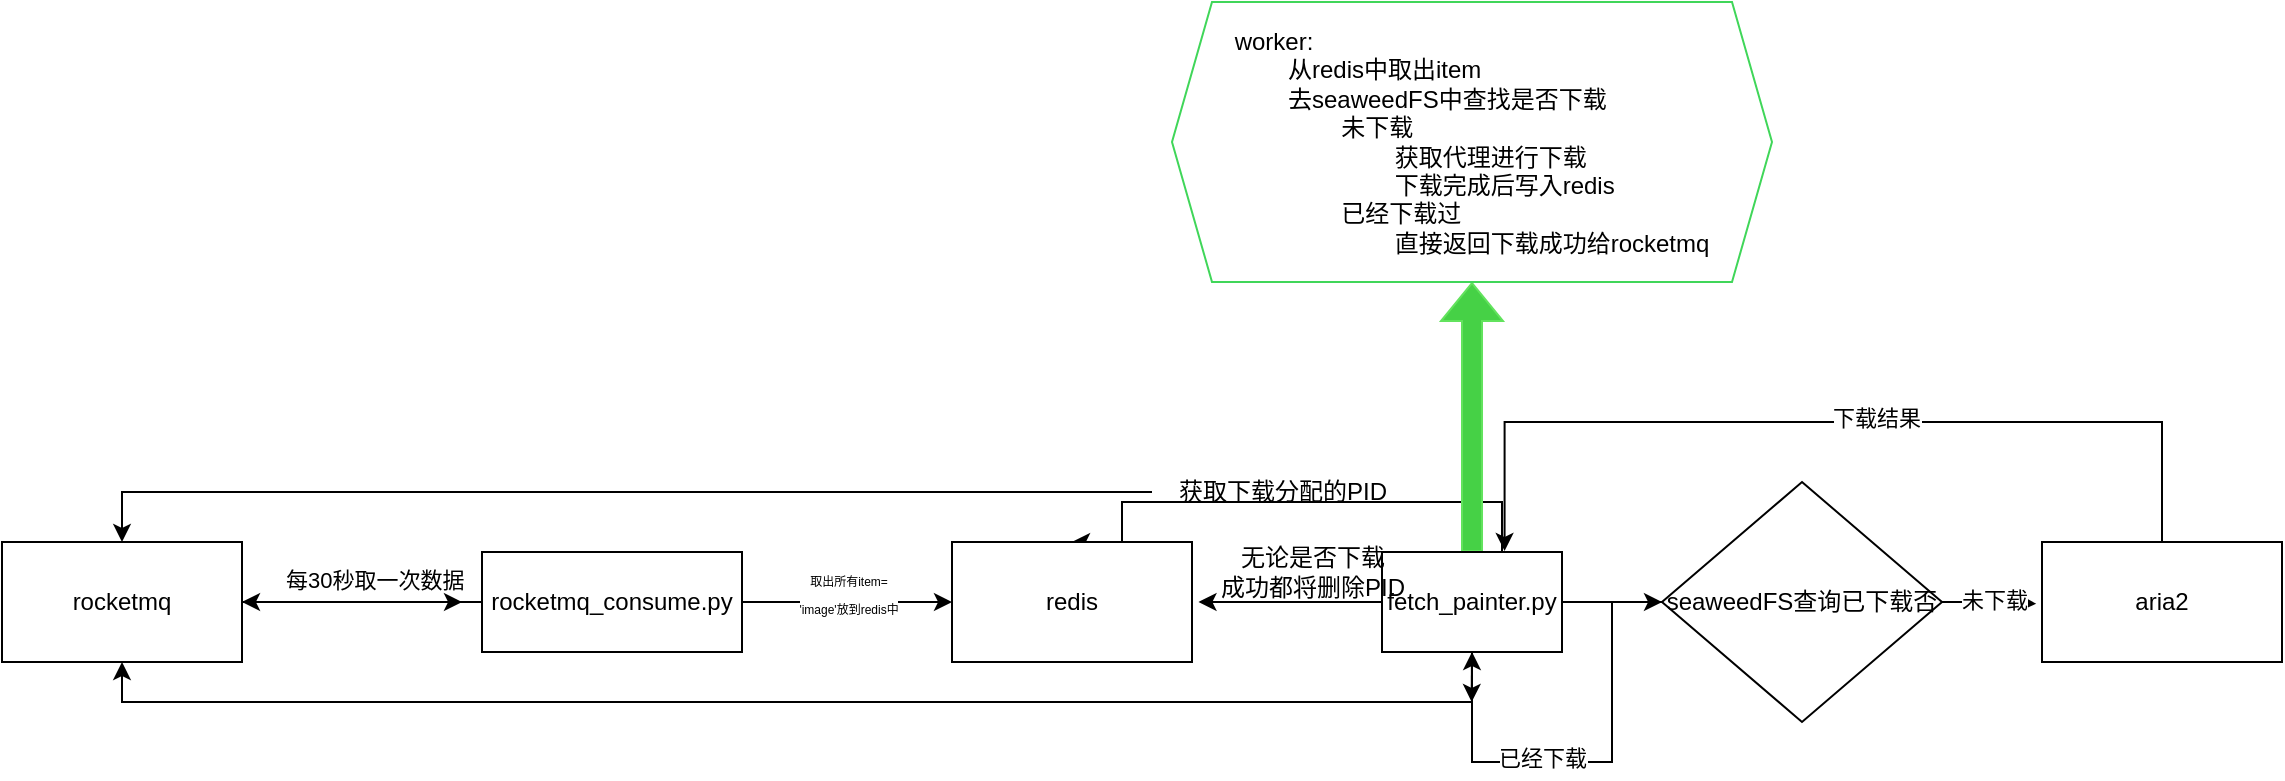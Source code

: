 <mxfile version="23.0.0" type="github">
  <diagram name="第 1 页" id="dsugi25yWP6TaqmEDvlr">
    <mxGraphModel dx="1671" dy="1618" grid="1" gridSize="10" guides="1" tooltips="1" connect="1" arrows="1" fold="1" page="1" pageScale="1" pageWidth="827" pageHeight="1169" math="0" shadow="0">
      <root>
        <mxCell id="0" />
        <mxCell id="1" parent="0" />
        <mxCell id="33HVd7Q__RiwLzI_41YS-1" style="edgeStyle=orthogonalEdgeStyle;rounded=0;orthogonalLoop=1;jettySize=auto;html=1;entryX=0;entryY=0.5;entryDx=0;entryDy=0;" parent="1" source="33HVd7Q__RiwLzI_41YS-3" edge="1">
          <mxGeometry relative="1" as="geometry">
            <mxPoint x="670" y="90" as="targetPoint" />
          </mxGeometry>
        </mxCell>
        <mxCell id="33HVd7Q__RiwLzI_41YS-2" style="edgeStyle=orthogonalEdgeStyle;rounded=0;orthogonalLoop=1;jettySize=auto;html=1;entryX=0.5;entryY=1;entryDx=0;entryDy=0;" parent="1" source="33HVd7Q__RiwLzI_41YS-3" target="33HVd7Q__RiwLzI_41YS-9" edge="1">
          <mxGeometry relative="1" as="geometry">
            <Array as="points">
              <mxPoint x="575" y="140" />
              <mxPoint x="-100" y="140" />
            </Array>
          </mxGeometry>
        </mxCell>
        <mxCell id="33HVd7Q__RiwLzI_41YS-20" style="edgeStyle=orthogonalEdgeStyle;rounded=0;orthogonalLoop=1;jettySize=auto;html=1;exitX=0.5;exitY=1;exitDx=0;exitDy=0;" parent="1" source="33HVd7Q__RiwLzI_41YS-3" edge="1">
          <mxGeometry relative="1" as="geometry">
            <mxPoint x="574.837" y="140" as="targetPoint" />
          </mxGeometry>
        </mxCell>
        <mxCell id="33HVd7Q__RiwLzI_41YS-27" style="edgeStyle=orthogonalEdgeStyle;rounded=0;orthogonalLoop=1;jettySize=auto;html=1;entryX=0.5;entryY=0;entryDx=0;entryDy=0;" parent="1" source="33HVd7Q__RiwLzI_41YS-3" target="33HVd7Q__RiwLzI_41YS-11" edge="1">
          <mxGeometry relative="1" as="geometry">
            <Array as="points">
              <mxPoint x="590" y="40" />
              <mxPoint x="400" y="40" />
            </Array>
          </mxGeometry>
        </mxCell>
        <mxCell id="33HVd7Q__RiwLzI_41YS-24" style="edgeStyle=orthogonalEdgeStyle;rounded=0;orthogonalLoop=1;jettySize=auto;html=1;entryX=0.5;entryY=1;entryDx=0;entryDy=0;shape=flexArrow;fillColor=#46D146;strokeColor=#62E35D;" parent="1" source="33HVd7Q__RiwLzI_41YS-3" target="33HVd7Q__RiwLzI_41YS-21" edge="1">
          <mxGeometry relative="1" as="geometry" />
        </mxCell>
        <mxCell id="33HVd7Q__RiwLzI_41YS-3" value="fetch_painter.py" style="rounded=0;whiteSpace=wrap;html=1;" parent="1" vertex="1">
          <mxGeometry x="530" y="65" width="90" height="50" as="geometry" />
        </mxCell>
        <mxCell id="33HVd7Q__RiwLzI_41YS-4" style="edgeStyle=orthogonalEdgeStyle;rounded=0;orthogonalLoop=1;jettySize=auto;html=1;entryX=1;entryY=0.5;entryDx=0;entryDy=0;" parent="1" source="33HVd7Q__RiwLzI_41YS-7" target="33HVd7Q__RiwLzI_41YS-9" edge="1">
          <mxGeometry relative="1" as="geometry" />
        </mxCell>
        <mxCell id="33HVd7Q__RiwLzI_41YS-5" style="edgeStyle=orthogonalEdgeStyle;rounded=0;orthogonalLoop=1;jettySize=auto;html=1;entryX=0;entryY=0.5;entryDx=0;entryDy=0;" parent="1" source="33HVd7Q__RiwLzI_41YS-7" target="33HVd7Q__RiwLzI_41YS-11" edge="1">
          <mxGeometry relative="1" as="geometry" />
        </mxCell>
        <mxCell id="33HVd7Q__RiwLzI_41YS-6" value="&lt;font style=&quot;font-size: 6px;&quot;&gt;取出所有item=&lt;br&gt;&#39;image&#39;放到redis中&lt;/font&gt;" style="edgeLabel;html=1;align=center;verticalAlign=middle;resizable=0;points=[];" parent="33HVd7Q__RiwLzI_41YS-5" vertex="1" connectable="0">
          <mxGeometry x="0.115" y="1" relative="1" as="geometry">
            <mxPoint x="-6" y="-4" as="offset" />
          </mxGeometry>
        </mxCell>
        <mxCell id="33HVd7Q__RiwLzI_41YS-7" value="rocketmq_consume.py" style="rounded=0;whiteSpace=wrap;html=1;" parent="1" vertex="1">
          <mxGeometry x="80" y="65" width="130" height="50" as="geometry" />
        </mxCell>
        <mxCell id="33HVd7Q__RiwLzI_41YS-8" style="edgeStyle=orthogonalEdgeStyle;rounded=0;orthogonalLoop=1;jettySize=auto;html=1;" parent="1" edge="1">
          <mxGeometry relative="1" as="geometry">
            <mxPoint x="70" y="90" as="targetPoint" />
            <mxPoint x="-40" y="90.023" as="sourcePoint" />
          </mxGeometry>
        </mxCell>
        <mxCell id="33HVd7Q__RiwLzI_41YS-9" value="rocketmq" style="rounded=0;whiteSpace=wrap;html=1;" parent="1" vertex="1">
          <mxGeometry x="-160" y="60" width="120" height="60" as="geometry" />
        </mxCell>
        <mxCell id="33HVd7Q__RiwLzI_41YS-10" value="&lt;span style=&quot;color: rgb(0, 0, 0); font-family: Helvetica; font-size: 11px; font-style: normal; font-variant-ligatures: normal; font-variant-caps: normal; font-weight: 400; letter-spacing: normal; orphans: 2; text-align: center; text-indent: 0px; text-transform: none; widows: 2; word-spacing: 0px; -webkit-text-stroke-width: 0px; background-color: rgb(255, 255, 255); text-decoration-thickness: initial; text-decoration-style: initial; text-decoration-color: initial; float: none; display: inline !important;&quot;&gt;每30秒取一次数据&lt;/span&gt;" style="text;whiteSpace=wrap;html=1;" parent="1" vertex="1">
          <mxGeometry x="-20" y="65" width="100" height="40" as="geometry" />
        </mxCell>
        <mxCell id="33HVd7Q__RiwLzI_41YS-11" value="redis" style="rounded=0;whiteSpace=wrap;html=1;" parent="1" vertex="1">
          <mxGeometry x="315" y="60" width="120" height="60" as="geometry" />
        </mxCell>
        <mxCell id="33HVd7Q__RiwLzI_41YS-12" style="edgeStyle=orthogonalEdgeStyle;rounded=0;orthogonalLoop=1;jettySize=auto;html=1;entryX=1.027;entryY=0.5;entryDx=0;entryDy=0;entryPerimeter=0;" parent="1" source="33HVd7Q__RiwLzI_41YS-3" target="33HVd7Q__RiwLzI_41YS-11" edge="1">
          <mxGeometry relative="1" as="geometry" />
        </mxCell>
        <mxCell id="33HVd7Q__RiwLzI_41YS-13" value="无论是否下载&lt;br&gt;成功都将删除PID" style="text;html=1;align=center;verticalAlign=middle;resizable=0;points=[];autosize=1;strokeColor=none;fillColor=none;" parent="1" vertex="1">
          <mxGeometry x="435" y="55" width="120" height="40" as="geometry" />
        </mxCell>
        <mxCell id="33HVd7Q__RiwLzI_41YS-14" value="aria2" style="rounded=0;whiteSpace=wrap;html=1;" parent="1" vertex="1">
          <mxGeometry x="860" y="60" width="120" height="60" as="geometry" />
        </mxCell>
        <mxCell id="33HVd7Q__RiwLzI_41YS-15" style="edgeStyle=orthogonalEdgeStyle;rounded=0;orthogonalLoop=1;jettySize=auto;html=1;entryX=0.5;entryY=1;entryDx=0;entryDy=0;" parent="1" source="33HVd7Q__RiwLzI_41YS-17" target="33HVd7Q__RiwLzI_41YS-3" edge="1">
          <mxGeometry relative="1" as="geometry" />
        </mxCell>
        <mxCell id="33HVd7Q__RiwLzI_41YS-16" value="已经下载" style="edgeLabel;html=1;align=center;verticalAlign=middle;resizable=0;points=[];" parent="33HVd7Q__RiwLzI_41YS-15" vertex="1" connectable="0">
          <mxGeometry x="0.22" y="-2" relative="1" as="geometry">
            <mxPoint as="offset" />
          </mxGeometry>
        </mxCell>
        <mxCell id="33HVd7Q__RiwLzI_41YS-17" value="seaweedFS查询已下载否" style="rhombus;whiteSpace=wrap;html=1;" parent="1" vertex="1">
          <mxGeometry x="670" y="30" width="140" height="120" as="geometry" />
        </mxCell>
        <mxCell id="33HVd7Q__RiwLzI_41YS-18" style="edgeStyle=orthogonalEdgeStyle;rounded=0;orthogonalLoop=1;jettySize=auto;html=1;entryX=-0.024;entryY=0.515;entryDx=0;entryDy=0;entryPerimeter=0;" parent="1" source="33HVd7Q__RiwLzI_41YS-17" target="33HVd7Q__RiwLzI_41YS-14" edge="1">
          <mxGeometry relative="1" as="geometry" />
        </mxCell>
        <mxCell id="33HVd7Q__RiwLzI_41YS-19" value="未下载" style="edgeLabel;html=1;align=center;verticalAlign=middle;resizable=0;points=[];" parent="33HVd7Q__RiwLzI_41YS-18" vertex="1" connectable="0">
          <mxGeometry x="0.041" y="1" relative="1" as="geometry">
            <mxPoint y="-1" as="offset" />
          </mxGeometry>
        </mxCell>
        <mxCell id="33HVd7Q__RiwLzI_41YS-21" value="&lt;div style=&quot;text-align: left;&quot;&gt;&lt;span style=&quot;background-color: initial;&quot;&gt;worker:&lt;/span&gt;&lt;/div&gt;&lt;div style=&quot;text-align: left;&quot;&gt;&lt;span style=&quot;background-color: initial;&quot;&gt;&lt;span style=&quot;white-space: pre;&quot;&gt;&#x9;&lt;/span&gt;从redis中取出item&lt;/span&gt;&lt;/div&gt;&lt;div style=&quot;text-align: left;&quot;&gt;&lt;span style=&quot;background-color: initial;&quot;&gt;&lt;span style=&quot;white-space: pre;&quot;&gt;&#x9;&lt;/span&gt;去seaweedFS中查找是否下载&lt;/span&gt;&lt;/div&gt;&lt;div style=&quot;text-align: left;&quot;&gt;&lt;span style=&quot;background-color: initial;&quot;&gt;&lt;span style=&quot;white-space: pre;&quot;&gt;&#x9;&lt;/span&gt;&lt;span style=&quot;white-space: pre;&quot;&gt;&#x9;&lt;/span&gt;未下载&lt;/span&gt;&lt;/div&gt;&lt;div style=&quot;text-align: left;&quot;&gt;&lt;span style=&quot;background-color: initial;&quot;&gt;&lt;span style=&quot;white-space: pre;&quot;&gt;&#x9;&lt;/span&gt;&lt;span style=&quot;white-space: pre;&quot;&gt;&#x9;&lt;/span&gt;&lt;span style=&quot;white-space: pre;&quot;&gt;&#x9;&lt;/span&gt;获取代理进行下载&lt;/span&gt;&lt;/div&gt;&lt;div style=&quot;text-align: left;&quot;&gt;&lt;span style=&quot;background-color: initial;&quot;&gt;&lt;span style=&quot;white-space: pre;&quot;&gt;&#x9;&lt;/span&gt;&lt;span style=&quot;white-space: pre;&quot;&gt;&#x9;&lt;/span&gt;&lt;span style=&quot;white-space: pre;&quot;&gt;&#x9;&lt;/span&gt;下载完成后写入redis&lt;br&gt;&amp;nbsp;&lt;span style=&quot;white-space: pre;&quot;&gt;&#x9;&lt;/span&gt;&lt;span style=&quot;white-space: pre;&quot;&gt;&#x9;&lt;/span&gt;已经下载过&lt;/span&gt;&lt;/div&gt;&lt;div style=&quot;text-align: left;&quot;&gt;&lt;span style=&quot;background-color: initial;&quot;&gt;&lt;span style=&quot;white-space: pre;&quot;&gt;&#x9;&lt;/span&gt;&lt;span style=&quot;white-space: pre;&quot;&gt;&#x9;&lt;/span&gt;&lt;span style=&quot;white-space: pre;&quot;&gt;&#x9;&lt;/span&gt;直接返回下载成功给rocketmq&lt;br&gt;&lt;/span&gt;&lt;/div&gt;&#x9;&#x9;&#x9;" style="shape=hexagon;perimeter=hexagonPerimeter2;whiteSpace=wrap;html=1;fixedSize=1;strokeColor=#40D659;" parent="1" vertex="1">
          <mxGeometry x="425" y="-210" width="300" height="140" as="geometry" />
        </mxCell>
        <mxCell id="33HVd7Q__RiwLzI_41YS-25" style="edgeStyle=orthogonalEdgeStyle;rounded=0;orthogonalLoop=1;jettySize=auto;html=1;entryX=0.681;entryY=-0.01;entryDx=0;entryDy=0;entryPerimeter=0;" parent="1" source="33HVd7Q__RiwLzI_41YS-14" target="33HVd7Q__RiwLzI_41YS-3" edge="1">
          <mxGeometry relative="1" as="geometry">
            <Array as="points">
              <mxPoint x="920" />
              <mxPoint x="591" />
            </Array>
          </mxGeometry>
        </mxCell>
        <mxCell id="33HVd7Q__RiwLzI_41YS-26" value="下载结果" style="edgeLabel;html=1;align=center;verticalAlign=middle;resizable=0;points=[];" parent="33HVd7Q__RiwLzI_41YS-25" vertex="1" connectable="0">
          <mxGeometry x="-0.105" y="-2" relative="1" as="geometry">
            <mxPoint as="offset" />
          </mxGeometry>
        </mxCell>
        <mxCell id="33HVd7Q__RiwLzI_41YS-30" style="edgeStyle=orthogonalEdgeStyle;rounded=0;orthogonalLoop=1;jettySize=auto;html=1;entryX=0.5;entryY=0;entryDx=0;entryDy=0;" parent="1" source="33HVd7Q__RiwLzI_41YS-28" target="33HVd7Q__RiwLzI_41YS-9" edge="1">
          <mxGeometry relative="1" as="geometry" />
        </mxCell>
        <mxCell id="33HVd7Q__RiwLzI_41YS-28" value="获取下载分配的PID" style="text;html=1;align=center;verticalAlign=middle;resizable=0;points=[];autosize=1;strokeColor=none;fillColor=none;" parent="1" vertex="1">
          <mxGeometry x="415" y="20" width="130" height="30" as="geometry" />
        </mxCell>
      </root>
    </mxGraphModel>
  </diagram>
</mxfile>
